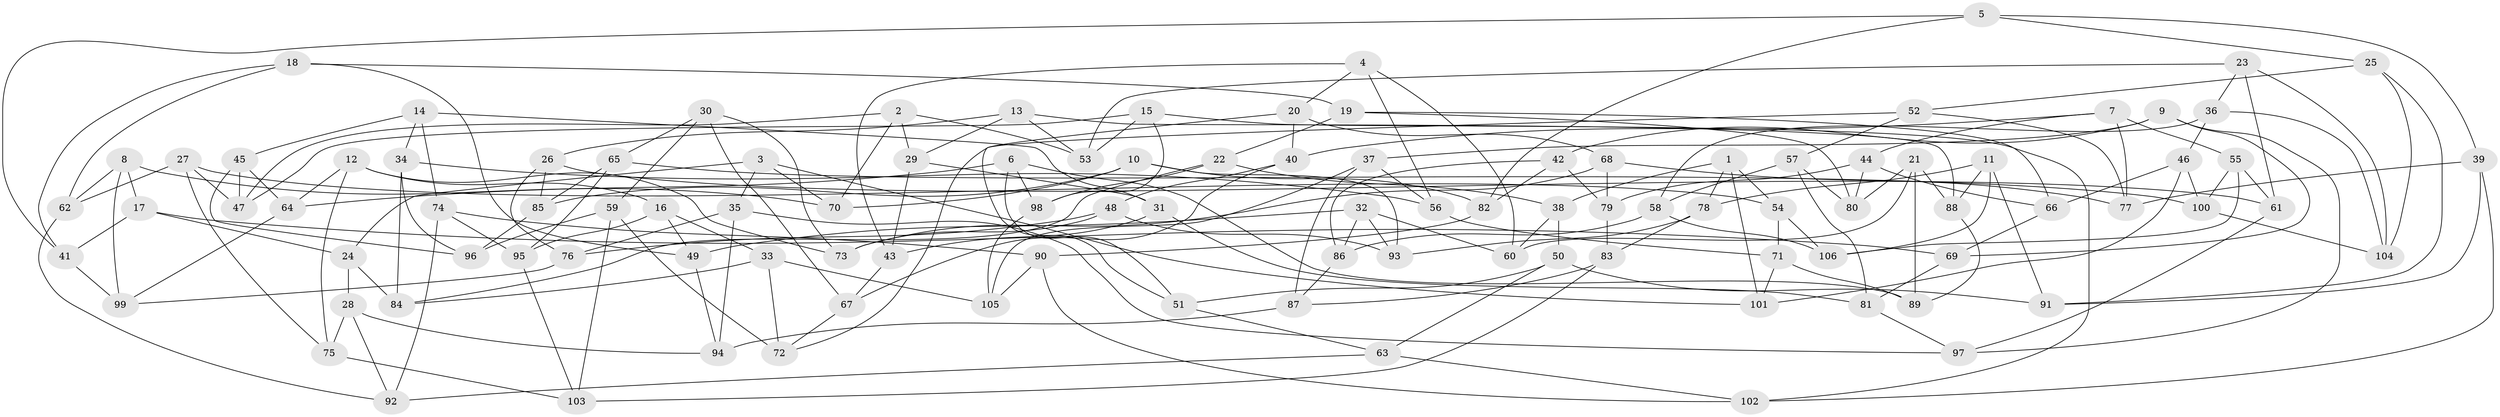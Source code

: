 // coarse degree distribution, {5: 0.06349206349206349, 6: 0.6190476190476191, 4: 0.2857142857142857, 3: 0.031746031746031744}
// Generated by graph-tools (version 1.1) at 2025/42/03/06/25 10:42:18]
// undirected, 106 vertices, 212 edges
graph export_dot {
graph [start="1"]
  node [color=gray90,style=filled];
  1;
  2;
  3;
  4;
  5;
  6;
  7;
  8;
  9;
  10;
  11;
  12;
  13;
  14;
  15;
  16;
  17;
  18;
  19;
  20;
  21;
  22;
  23;
  24;
  25;
  26;
  27;
  28;
  29;
  30;
  31;
  32;
  33;
  34;
  35;
  36;
  37;
  38;
  39;
  40;
  41;
  42;
  43;
  44;
  45;
  46;
  47;
  48;
  49;
  50;
  51;
  52;
  53;
  54;
  55;
  56;
  57;
  58;
  59;
  60;
  61;
  62;
  63;
  64;
  65;
  66;
  67;
  68;
  69;
  70;
  71;
  72;
  73;
  74;
  75;
  76;
  77;
  78;
  79;
  80;
  81;
  82;
  83;
  84;
  85;
  86;
  87;
  88;
  89;
  90;
  91;
  92;
  93;
  94;
  95;
  96;
  97;
  98;
  99;
  100;
  101;
  102;
  103;
  104;
  105;
  106;
  1 -- 54;
  1 -- 38;
  1 -- 101;
  1 -- 78;
  2 -- 70;
  2 -- 53;
  2 -- 29;
  2 -- 47;
  3 -- 101;
  3 -- 24;
  3 -- 70;
  3 -- 35;
  4 -- 43;
  4 -- 20;
  4 -- 60;
  4 -- 56;
  5 -- 82;
  5 -- 41;
  5 -- 39;
  5 -- 25;
  6 -- 51;
  6 -- 98;
  6 -- 89;
  6 -- 64;
  7 -- 55;
  7 -- 77;
  7 -- 40;
  7 -- 44;
  8 -- 70;
  8 -- 99;
  8 -- 62;
  8 -- 17;
  9 -- 37;
  9 -- 42;
  9 -- 97;
  9 -- 69;
  10 -- 70;
  10 -- 85;
  10 -- 82;
  10 -- 93;
  11 -- 88;
  11 -- 106;
  11 -- 78;
  11 -- 91;
  12 -- 73;
  12 -- 75;
  12 -- 16;
  12 -- 64;
  13 -- 26;
  13 -- 53;
  13 -- 88;
  13 -- 29;
  14 -- 45;
  14 -- 74;
  14 -- 31;
  14 -- 34;
  15 -- 102;
  15 -- 47;
  15 -- 98;
  15 -- 53;
  16 -- 49;
  16 -- 33;
  16 -- 95;
  17 -- 69;
  17 -- 24;
  17 -- 41;
  18 -- 62;
  18 -- 41;
  18 -- 19;
  18 -- 49;
  19 -- 80;
  19 -- 22;
  19 -- 66;
  20 -- 51;
  20 -- 40;
  20 -- 68;
  21 -- 89;
  21 -- 80;
  21 -- 88;
  21 -- 60;
  22 -- 38;
  22 -- 84;
  22 -- 98;
  23 -- 36;
  23 -- 53;
  23 -- 104;
  23 -- 61;
  24 -- 28;
  24 -- 84;
  25 -- 52;
  25 -- 91;
  25 -- 104;
  26 -- 61;
  26 -- 85;
  26 -- 76;
  27 -- 75;
  27 -- 47;
  27 -- 54;
  27 -- 62;
  28 -- 75;
  28 -- 94;
  28 -- 92;
  29 -- 43;
  29 -- 31;
  30 -- 73;
  30 -- 65;
  30 -- 59;
  30 -- 67;
  31 -- 81;
  31 -- 43;
  32 -- 49;
  32 -- 86;
  32 -- 93;
  32 -- 60;
  33 -- 84;
  33 -- 72;
  33 -- 105;
  34 -- 96;
  34 -- 56;
  34 -- 84;
  35 -- 97;
  35 -- 94;
  35 -- 76;
  36 -- 58;
  36 -- 104;
  36 -- 46;
  37 -- 56;
  37 -- 105;
  37 -- 87;
  38 -- 50;
  38 -- 60;
  39 -- 77;
  39 -- 102;
  39 -- 91;
  40 -- 67;
  40 -- 48;
  41 -- 99;
  42 -- 79;
  42 -- 82;
  42 -- 86;
  43 -- 67;
  44 -- 66;
  44 -- 79;
  44 -- 80;
  45 -- 96;
  45 -- 47;
  45 -- 64;
  46 -- 101;
  46 -- 100;
  46 -- 66;
  48 -- 93;
  48 -- 76;
  48 -- 73;
  49 -- 94;
  50 -- 91;
  50 -- 63;
  50 -- 51;
  51 -- 63;
  52 -- 72;
  52 -- 77;
  52 -- 57;
  54 -- 71;
  54 -- 106;
  55 -- 61;
  55 -- 106;
  55 -- 100;
  56 -- 71;
  57 -- 58;
  57 -- 81;
  57 -- 80;
  58 -- 106;
  58 -- 86;
  59 -- 72;
  59 -- 96;
  59 -- 103;
  61 -- 97;
  62 -- 92;
  63 -- 92;
  63 -- 102;
  64 -- 99;
  65 -- 85;
  65 -- 100;
  65 -- 95;
  66 -- 69;
  67 -- 72;
  68 -- 73;
  68 -- 77;
  68 -- 79;
  69 -- 81;
  71 -- 101;
  71 -- 89;
  74 -- 95;
  74 -- 90;
  74 -- 92;
  75 -- 103;
  76 -- 99;
  78 -- 93;
  78 -- 83;
  79 -- 83;
  81 -- 97;
  82 -- 90;
  83 -- 103;
  83 -- 87;
  85 -- 96;
  86 -- 87;
  87 -- 94;
  88 -- 89;
  90 -- 105;
  90 -- 102;
  95 -- 103;
  98 -- 105;
  100 -- 104;
}
